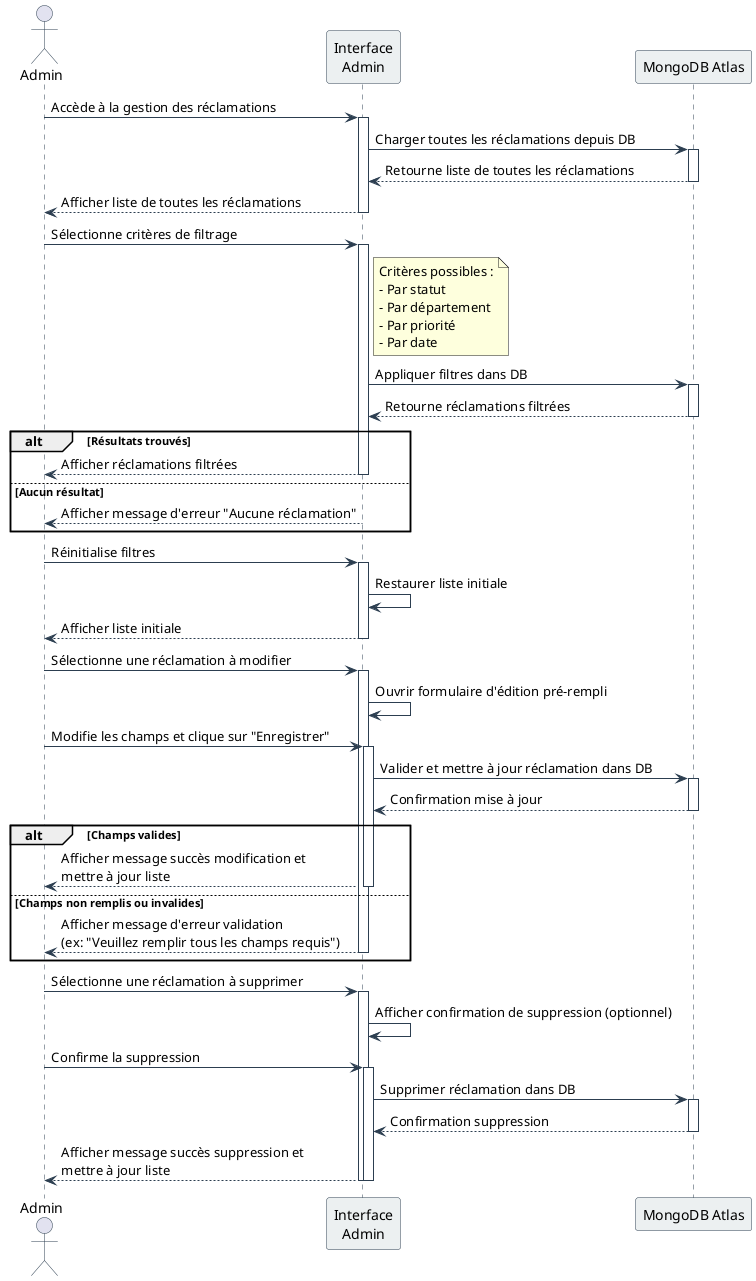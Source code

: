 @startuml Actions Admin sur Réclamations

skinparam sequence {
    ArrowColor #2C3E50
    ActorBorderColor #2C3E50
    LifeLineBorderColor #2C3E50
    ParticipantBorderColor #2C3E50
    ParticipantBackgroundColor #ECF0F1
    BoxBorderColor #2C3E50
    BoxBackgroundColor #ECF0F1
}

actor Admin as A
participant "Interface\nAdmin" as AdminUI
participant "MongoDB Atlas" as DB


A -> AdminUI : Accède à la gestion des réclamations
activate AdminUI

AdminUI -> DB : Charger toutes les réclamations depuis DB
activate DB
DB --> AdminUI : Retourne liste de toutes les réclamations
deactivate DB


AdminUI --> A : Afficher liste de toutes les réclamations
deactivate AdminUI



A -> AdminUI : Sélectionne critères de filtrage
activate AdminUI
note right of AdminUI
  Critères possibles :
  - Par statut
  - Par département
  - Par priorité
  - Par date
end note

AdminUI -> DB : Appliquer filtres dans DB
activate DB
DB --> AdminUI : Retourne réclamations filtrées
deactivate DB


alt Résultats trouvés

AdminUI --> A : Afficher réclamations filtrées
deactivate AdminUI

else Aucun résultat

AdminUI --> A : Afficher message d'erreur "Aucune réclamation"
deactivate AdminUI

end

A -> AdminUI : Réinitialise filtres
activate AdminUI

AdminUI -> AdminUI : Restaurer liste initiale


AdminUI --> A : Afficher liste initiale
deactivate AdminUI


A -> AdminUI : Sélectionne une réclamation à modifier
activate AdminUI

AdminUI -> AdminUI : Ouvrir formulaire d'édition pré-rempli


A -> AdminUI : Modifie les champs et clique sur "Enregistrer"
activate AdminUI

AdminUI -> DB : Valider et mettre à jour réclamation dans DB
activate DB
DB --> AdminUI : Confirmation mise à jour
deactivate DB


alt Champs valides

AdminUI --> A : Afficher message succès modification et\nmettre à jour liste
deactivate AdminUI

else Champs non remplis ou invalides

AdminUI --> A : Afficher message d'erreur validation\n(ex: "Veuillez remplir tous les champs requis")
deactivate AdminUI

end


A -> AdminUI : Sélectionne une réclamation à supprimer
activate AdminUI

AdminUI -> AdminUI : Afficher confirmation de suppression (optionnel)

A -> AdminUI : Confirme la suppression
activate AdminUI

AdminUI -> DB : Supprimer réclamation dans DB
activate DB
DB --> AdminUI : Confirmation suppression
deactivate DB


AdminUI --> A : Afficher message succès suppression et\nmettre à jour liste
deactivate AdminUI

@enduml 